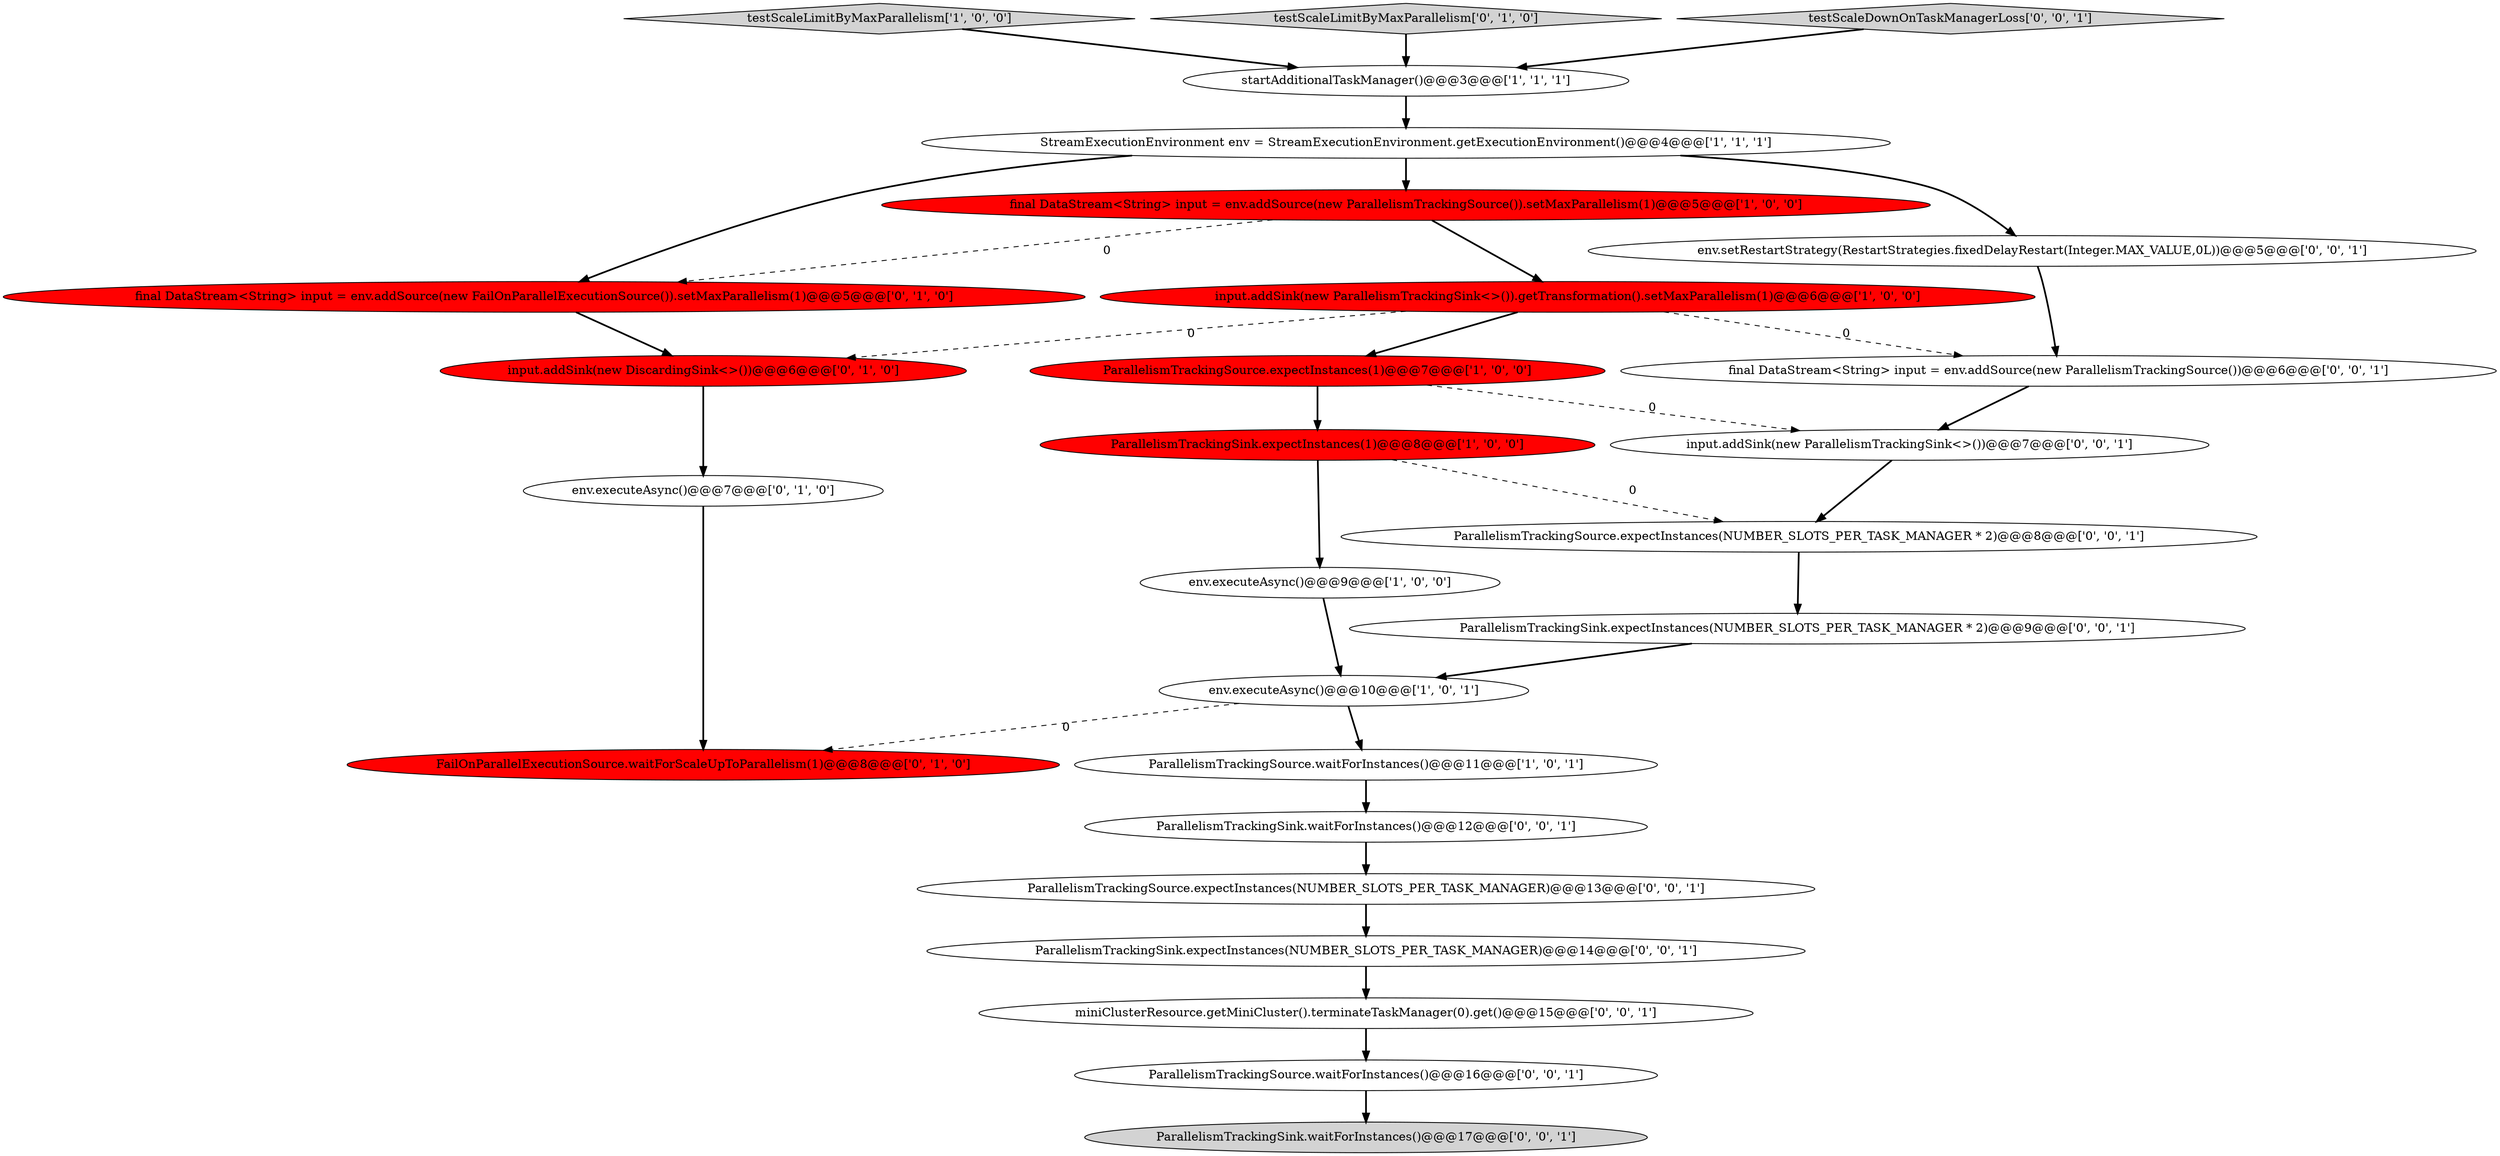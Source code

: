digraph {
12 [style = filled, label = "env.executeAsync()@@@7@@@['0', '1', '0']", fillcolor = white, shape = ellipse image = "AAA0AAABBB2BBB"];
9 [style = filled, label = "env.executeAsync()@@@9@@@['1', '0', '0']", fillcolor = white, shape = ellipse image = "AAA0AAABBB1BBB"];
2 [style = filled, label = "ParallelismTrackingSource.waitForInstances()@@@11@@@['1', '0', '1']", fillcolor = white, shape = ellipse image = "AAA0AAABBB1BBB"];
3 [style = filled, label = "testScaleLimitByMaxParallelism['1', '0', '0']", fillcolor = lightgray, shape = diamond image = "AAA0AAABBB1BBB"];
22 [style = filled, label = "input.addSink(new ParallelismTrackingSink<>())@@@7@@@['0', '0', '1']", fillcolor = white, shape = ellipse image = "AAA0AAABBB3BBB"];
1 [style = filled, label = "ParallelismTrackingSink.expectInstances(1)@@@8@@@['1', '0', '0']", fillcolor = red, shape = ellipse image = "AAA1AAABBB1BBB"];
5 [style = filled, label = "startAdditionalTaskManager()@@@3@@@['1', '1', '1']", fillcolor = white, shape = ellipse image = "AAA0AAABBB1BBB"];
14 [style = filled, label = "final DataStream<String> input = env.addSource(new FailOnParallelExecutionSource()).setMaxParallelism(1)@@@5@@@['0', '1', '0']", fillcolor = red, shape = ellipse image = "AAA1AAABBB2BBB"];
18 [style = filled, label = "ParallelismTrackingSink.expectInstances(NUMBER_SLOTS_PER_TASK_MANAGER)@@@14@@@['0', '0', '1']", fillcolor = white, shape = ellipse image = "AAA0AAABBB3BBB"];
8 [style = filled, label = "input.addSink(new ParallelismTrackingSink<>()).getTransformation().setMaxParallelism(1)@@@6@@@['1', '0', '0']", fillcolor = red, shape = ellipse image = "AAA1AAABBB1BBB"];
7 [style = filled, label = "env.executeAsync()@@@10@@@['1', '0', '1']", fillcolor = white, shape = ellipse image = "AAA0AAABBB1BBB"];
10 [style = filled, label = "input.addSink(new DiscardingSink<>())@@@6@@@['0', '1', '0']", fillcolor = red, shape = ellipse image = "AAA1AAABBB2BBB"];
20 [style = filled, label = "ParallelismTrackingSource.waitForInstances()@@@16@@@['0', '0', '1']", fillcolor = white, shape = ellipse image = "AAA0AAABBB3BBB"];
13 [style = filled, label = "testScaleLimitByMaxParallelism['0', '1', '0']", fillcolor = lightgray, shape = diamond image = "AAA0AAABBB2BBB"];
17 [style = filled, label = "ParallelismTrackingSink.expectInstances(NUMBER_SLOTS_PER_TASK_MANAGER * 2)@@@9@@@['0', '0', '1']", fillcolor = white, shape = ellipse image = "AAA0AAABBB3BBB"];
24 [style = filled, label = "final DataStream<String> input = env.addSource(new ParallelismTrackingSource())@@@6@@@['0', '0', '1']", fillcolor = white, shape = ellipse image = "AAA0AAABBB3BBB"];
25 [style = filled, label = "testScaleDownOnTaskManagerLoss['0', '0', '1']", fillcolor = lightgray, shape = diamond image = "AAA0AAABBB3BBB"];
16 [style = filled, label = "env.setRestartStrategy(RestartStrategies.fixedDelayRestart(Integer.MAX_VALUE,0L))@@@5@@@['0', '0', '1']", fillcolor = white, shape = ellipse image = "AAA0AAABBB3BBB"];
19 [style = filled, label = "ParallelismTrackingSource.expectInstances(NUMBER_SLOTS_PER_TASK_MANAGER)@@@13@@@['0', '0', '1']", fillcolor = white, shape = ellipse image = "AAA0AAABBB3BBB"];
26 [style = filled, label = "ParallelismTrackingSink.waitForInstances()@@@17@@@['0', '0', '1']", fillcolor = lightgray, shape = ellipse image = "AAA0AAABBB3BBB"];
23 [style = filled, label = "miniClusterResource.getMiniCluster().terminateTaskManager(0).get()@@@15@@@['0', '0', '1']", fillcolor = white, shape = ellipse image = "AAA0AAABBB3BBB"];
15 [style = filled, label = "ParallelismTrackingSink.waitForInstances()@@@12@@@['0', '0', '1']", fillcolor = white, shape = ellipse image = "AAA0AAABBB3BBB"];
11 [style = filled, label = "FailOnParallelExecutionSource.waitForScaleUpToParallelism(1)@@@8@@@['0', '1', '0']", fillcolor = red, shape = ellipse image = "AAA1AAABBB2BBB"];
6 [style = filled, label = "StreamExecutionEnvironment env = StreamExecutionEnvironment.getExecutionEnvironment()@@@4@@@['1', '1', '1']", fillcolor = white, shape = ellipse image = "AAA0AAABBB1BBB"];
0 [style = filled, label = "final DataStream<String> input = env.addSource(new ParallelismTrackingSource()).setMaxParallelism(1)@@@5@@@['1', '0', '0']", fillcolor = red, shape = ellipse image = "AAA1AAABBB1BBB"];
21 [style = filled, label = "ParallelismTrackingSource.expectInstances(NUMBER_SLOTS_PER_TASK_MANAGER * 2)@@@8@@@['0', '0', '1']", fillcolor = white, shape = ellipse image = "AAA0AAABBB3BBB"];
4 [style = filled, label = "ParallelismTrackingSource.expectInstances(1)@@@7@@@['1', '0', '0']", fillcolor = red, shape = ellipse image = "AAA1AAABBB1BBB"];
23->20 [style = bold, label=""];
19->18 [style = bold, label=""];
8->10 [style = dashed, label="0"];
18->23 [style = bold, label=""];
20->26 [style = bold, label=""];
16->24 [style = bold, label=""];
12->11 [style = bold, label=""];
7->11 [style = dashed, label="0"];
22->21 [style = bold, label=""];
14->10 [style = bold, label=""];
6->0 [style = bold, label=""];
1->21 [style = dashed, label="0"];
4->22 [style = dashed, label="0"];
8->24 [style = dashed, label="0"];
9->7 [style = bold, label=""];
15->19 [style = bold, label=""];
24->22 [style = bold, label=""];
1->9 [style = bold, label=""];
6->14 [style = bold, label=""];
17->7 [style = bold, label=""];
0->14 [style = dashed, label="0"];
3->5 [style = bold, label=""];
5->6 [style = bold, label=""];
10->12 [style = bold, label=""];
7->2 [style = bold, label=""];
6->16 [style = bold, label=""];
2->15 [style = bold, label=""];
0->8 [style = bold, label=""];
13->5 [style = bold, label=""];
25->5 [style = bold, label=""];
4->1 [style = bold, label=""];
8->4 [style = bold, label=""];
21->17 [style = bold, label=""];
}

